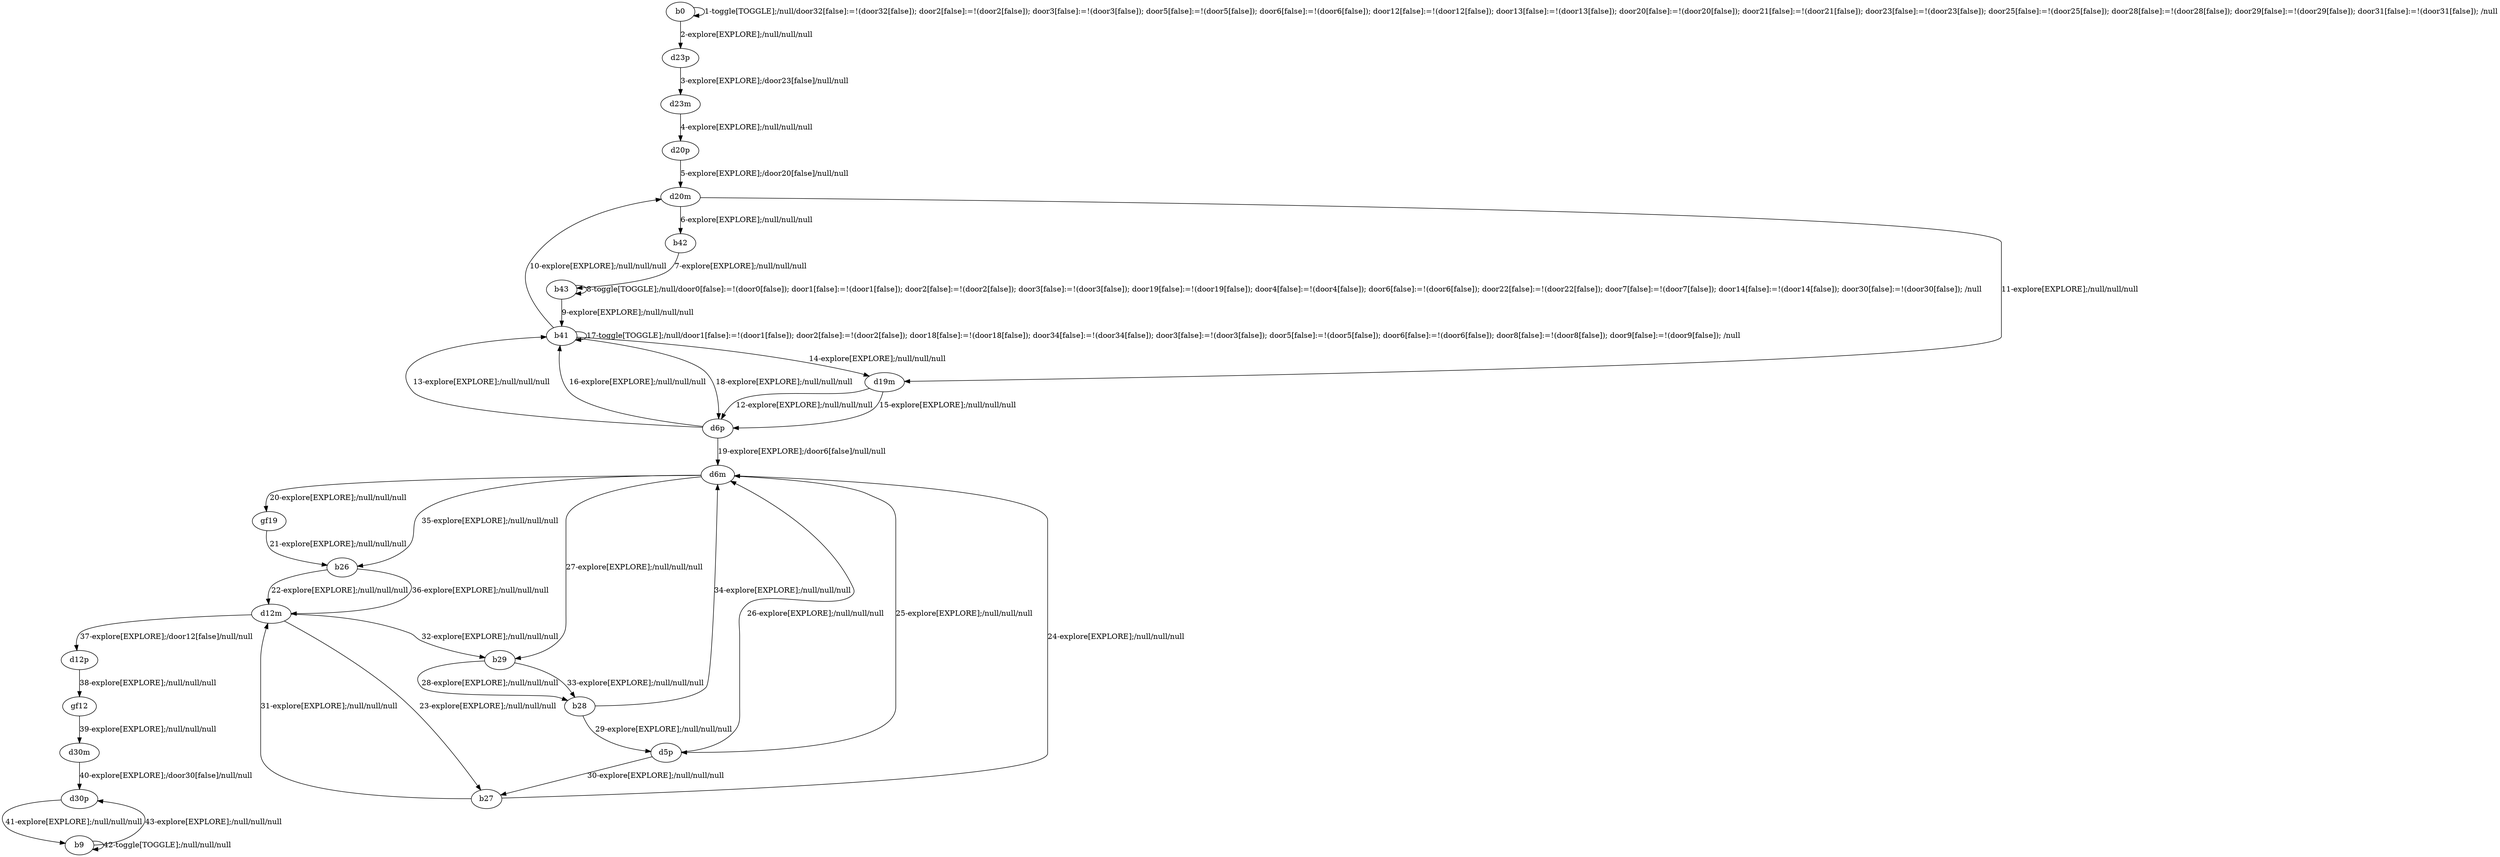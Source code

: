 # Total number of goals covered by this test: 6
# b9 --> b9
# d30m --> d30p
# b29 --> b28
# b27 --> d6m
# d30p --> b9
# b9 --> d30p

digraph g {
"b0" -> "b0" [label = "1-toggle[TOGGLE];/null/door32[false]:=!(door32[false]); door2[false]:=!(door2[false]); door3[false]:=!(door3[false]); door5[false]:=!(door5[false]); door6[false]:=!(door6[false]); door12[false]:=!(door12[false]); door13[false]:=!(door13[false]); door20[false]:=!(door20[false]); door21[false]:=!(door21[false]); door23[false]:=!(door23[false]); door25[false]:=!(door25[false]); door28[false]:=!(door28[false]); door29[false]:=!(door29[false]); door31[false]:=!(door31[false]); /null"];
"b0" -> "d23p" [label = "2-explore[EXPLORE];/null/null/null"];
"d23p" -> "d23m" [label = "3-explore[EXPLORE];/door23[false]/null/null"];
"d23m" -> "d20p" [label = "4-explore[EXPLORE];/null/null/null"];
"d20p" -> "d20m" [label = "5-explore[EXPLORE];/door20[false]/null/null"];
"d20m" -> "b42" [label = "6-explore[EXPLORE];/null/null/null"];
"b42" -> "b43" [label = "7-explore[EXPLORE];/null/null/null"];
"b43" -> "b43" [label = "8-toggle[TOGGLE];/null/door0[false]:=!(door0[false]); door1[false]:=!(door1[false]); door2[false]:=!(door2[false]); door3[false]:=!(door3[false]); door19[false]:=!(door19[false]); door4[false]:=!(door4[false]); door6[false]:=!(door6[false]); door22[false]:=!(door22[false]); door7[false]:=!(door7[false]); door14[false]:=!(door14[false]); door30[false]:=!(door30[false]); /null"];
"b43" -> "b41" [label = "9-explore[EXPLORE];/null/null/null"];
"b41" -> "d20m" [label = "10-explore[EXPLORE];/null/null/null"];
"d20m" -> "d19m" [label = "11-explore[EXPLORE];/null/null/null"];
"d19m" -> "d6p" [label = "12-explore[EXPLORE];/null/null/null"];
"d6p" -> "b41" [label = "13-explore[EXPLORE];/null/null/null"];
"b41" -> "d19m" [label = "14-explore[EXPLORE];/null/null/null"];
"d19m" -> "d6p" [label = "15-explore[EXPLORE];/null/null/null"];
"d6p" -> "b41" [label = "16-explore[EXPLORE];/null/null/null"];
"b41" -> "b41" [label = "17-toggle[TOGGLE];/null/door1[false]:=!(door1[false]); door2[false]:=!(door2[false]); door18[false]:=!(door18[false]); door34[false]:=!(door34[false]); door3[false]:=!(door3[false]); door5[false]:=!(door5[false]); door6[false]:=!(door6[false]); door8[false]:=!(door8[false]); door9[false]:=!(door9[false]); /null"];
"b41" -> "d6p" [label = "18-explore[EXPLORE];/null/null/null"];
"d6p" -> "d6m" [label = "19-explore[EXPLORE];/door6[false]/null/null"];
"d6m" -> "gf19" [label = "20-explore[EXPLORE];/null/null/null"];
"gf19" -> "b26" [label = "21-explore[EXPLORE];/null/null/null"];
"b26" -> "d12m" [label = "22-explore[EXPLORE];/null/null/null"];
"d12m" -> "b27" [label = "23-explore[EXPLORE];/null/null/null"];
"b27" -> "d6m" [label = "24-explore[EXPLORE];/null/null/null"];
"d6m" -> "d5p" [label = "25-explore[EXPLORE];/null/null/null"];
"d5p" -> "d6m" [label = "26-explore[EXPLORE];/null/null/null"];
"d6m" -> "b29" [label = "27-explore[EXPLORE];/null/null/null"];
"b29" -> "b28" [label = "28-explore[EXPLORE];/null/null/null"];
"b28" -> "d5p" [label = "29-explore[EXPLORE];/null/null/null"];
"d5p" -> "b27" [label = "30-explore[EXPLORE];/null/null/null"];
"b27" -> "d12m" [label = "31-explore[EXPLORE];/null/null/null"];
"d12m" -> "b29" [label = "32-explore[EXPLORE];/null/null/null"];
"b29" -> "b28" [label = "33-explore[EXPLORE];/null/null/null"];
"b28" -> "d6m" [label = "34-explore[EXPLORE];/null/null/null"];
"d6m" -> "b26" [label = "35-explore[EXPLORE];/null/null/null"];
"b26" -> "d12m" [label = "36-explore[EXPLORE];/null/null/null"];
"d12m" -> "d12p" [label = "37-explore[EXPLORE];/door12[false]/null/null"];
"d12p" -> "gf12" [label = "38-explore[EXPLORE];/null/null/null"];
"gf12" -> "d30m" [label = "39-explore[EXPLORE];/null/null/null"];
"d30m" -> "d30p" [label = "40-explore[EXPLORE];/door30[false]/null/null"];
"d30p" -> "b9" [label = "41-explore[EXPLORE];/null/null/null"];
"b9" -> "b9" [label = "42-toggle[TOGGLE];/null/null/null"];
"b9" -> "d30p" [label = "43-explore[EXPLORE];/null/null/null"];
}